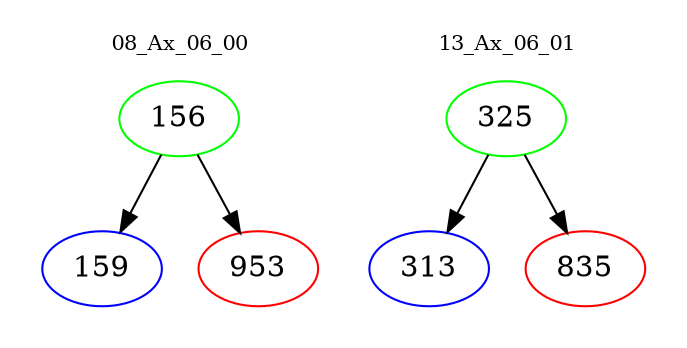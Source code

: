 digraph{
subgraph cluster_0 {
color = white
label = "08_Ax_06_00";
fontsize=10;
T0_156 [label="156", color="green"]
T0_156 -> T0_159 [color="black"]
T0_159 [label="159", color="blue"]
T0_156 -> T0_953 [color="black"]
T0_953 [label="953", color="red"]
}
subgraph cluster_1 {
color = white
label = "13_Ax_06_01";
fontsize=10;
T1_325 [label="325", color="green"]
T1_325 -> T1_313 [color="black"]
T1_313 [label="313", color="blue"]
T1_325 -> T1_835 [color="black"]
T1_835 [label="835", color="red"]
}
}
